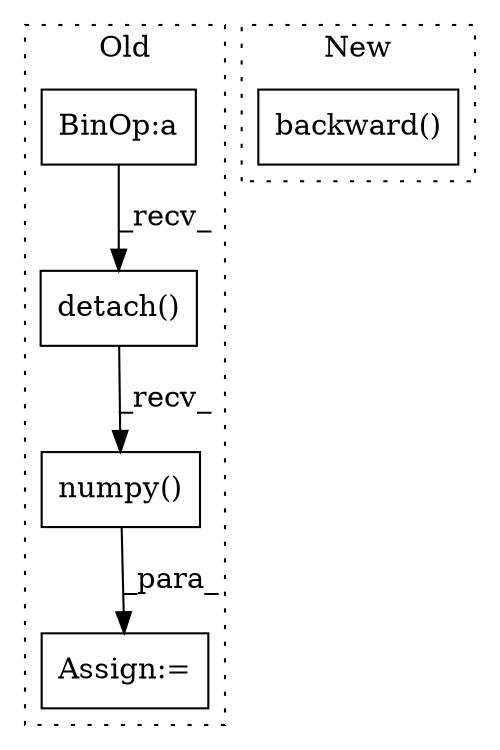 digraph G {
subgraph cluster0 {
1 [label="detach()" a="75" s="10228" l="23" shape="box"];
3 [label="Assign:=" a="68" s="10225" l="3" shape="box"];
4 [label="BinOp:a" a="82" s="10172" l="3" shape="box"];
5 [label="numpy()" a="75" s="10228" l="31" shape="box"];
label = "Old";
style="dotted";
}
subgraph cluster1 {
2 [label="backward()" a="75" s="16261" l="69" shape="box"];
label = "New";
style="dotted";
}
1 -> 5 [label="_recv_"];
4 -> 1 [label="_recv_"];
5 -> 3 [label="_para_"];
}